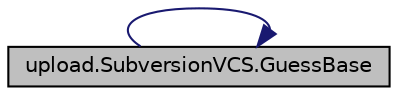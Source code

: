 digraph "upload.SubversionVCS.GuessBase"
{
  edge [fontname="Helvetica",fontsize="10",labelfontname="Helvetica",labelfontsize="10"];
  node [fontname="Helvetica",fontsize="10",shape=record];
  rankdir="LR";
  Node76 [label="upload.SubversionVCS.GuessBase",height=0.2,width=0.4,color="black", fillcolor="grey75", style="filled", fontcolor="black"];
  Node76 -> Node76 [color="midnightblue",fontsize="10",style="solid",fontname="Helvetica"];
}
